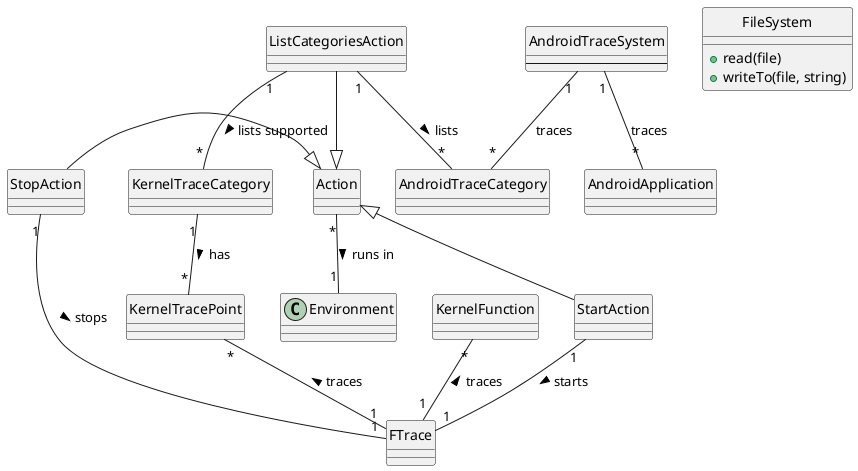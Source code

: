 @startuml

' class Environment {
' }
' hide Environment circle
' 
 ' Environment "1" -- "1" KernelTraceSystem: has >
 ' Environment "1" -- "1" AndroidTraceSystem: has >
 ' Environment "1" -- "1" Trace: has >
 ' Environment "1" -- "1" FileSystem: has >

' class KernelTraceSystem {
'   
' }
' hide KernelTraceSystem circle
' 
' KernelTraceSystem "1" -- "*" KernelTraceCategory: traces > 
' KernelTraceSystem "1" -- "*" KernelTraceCategory: supports >
' KernelTraceSystem "1" -- "*" KernelFunction: traces >
' 
class AndroidTraceSystem {
  --
}
hide AndroidTraceSystem circle

AndroidTraceSystem "1" -- "*" AndroidTraceCategory: traces
AndroidTraceSystem "1" -- "*" AndroidApplication: traces

class FileSystem {
  + read(file)
  + writeTo(file, string)
}
hide FileSystem circle

class Action {
}
hide Action circle

Action "*" -- "1" Environment: runs in >

class StartAction {
}
hide StartAction circle

Action <|-- StartAction
StartAction "1" -- "1" FTrace: starts >

class StopAction {
}
hide StopAction circle

StopAction -|> Action
StopAction "1" -- "1" FTrace: stops >

class ListCategoriesAction {
}
hide ListCategoriesAction circle

ListCategoriesAction -|> Action
ListCategoriesAction "1" -- "*" KernelTraceCategory: lists supported >
ListCategoriesAction "1" -- "*" AndroidTraceCategory: lists >

class KernelTraceCategory {
  
}
hide KernelTraceCategory circle

KernelTraceCategory "1" -- "*" KernelTracePoint: has >

class KernelFunction {
  
}
hide KernelFunction circle

class AndroidTraceCategory {
  
}
hide AndroidTraceCategory circle

class AndroidApplication {
  
}
hide AndroidApplication circle

class FTrace {
  
}
hide FTrace circle

KernelFunction "*" -- "1" FTrace: traces <
KernelTracePoint "*" -- "1" FTrace: traces <

class KernelTracePoint {
  
}
hide KernelTracePoint circle

@enduml